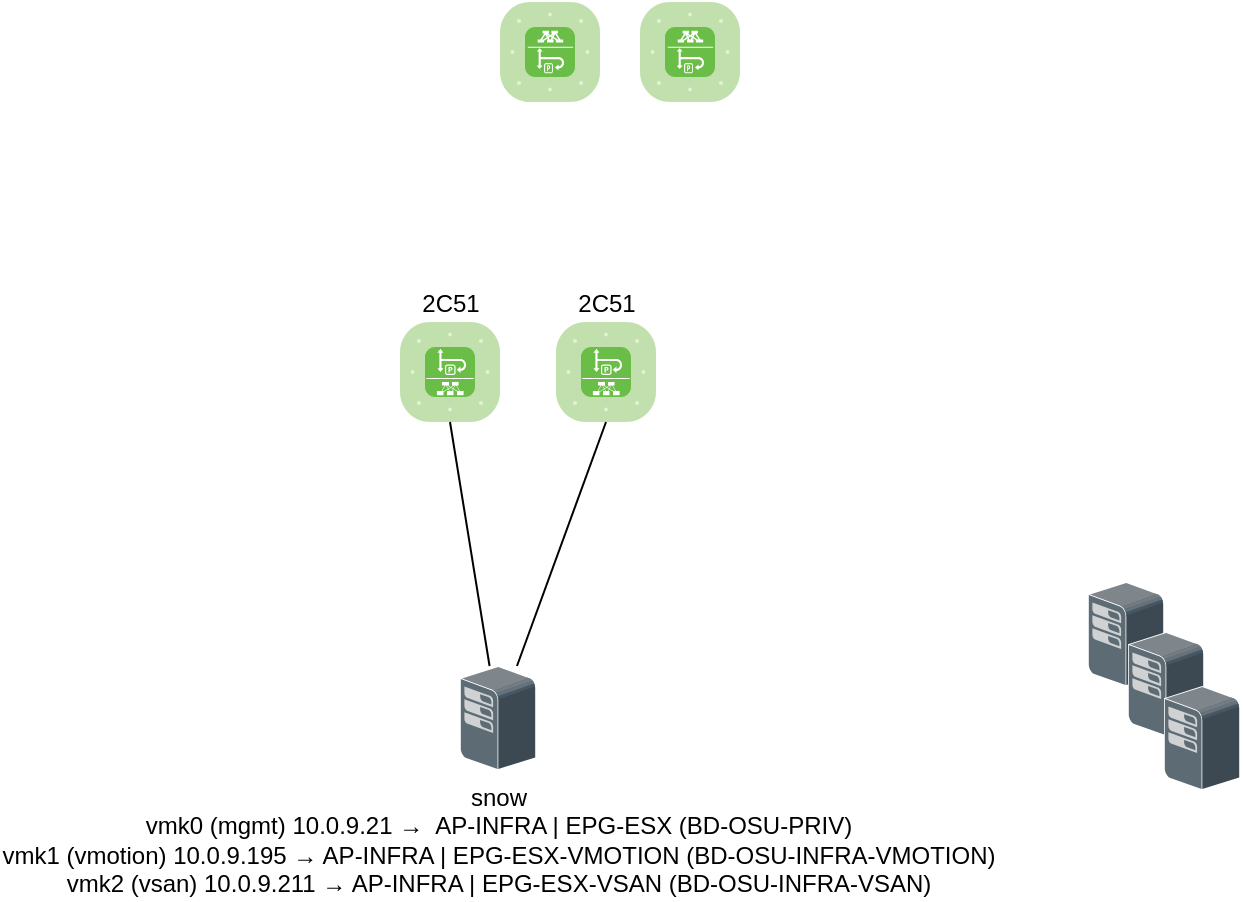 <mxfile version="14.5.4" type="github">
  <diagram id="HhhJA0jkjIQcnTKa6Uss" name="Page-1">
    <mxGraphModel dx="1843" dy="945" grid="1" gridSize="10" guides="1" tooltips="1" connect="1" arrows="1" fold="1" page="1" pageScale="1" pageWidth="1100" pageHeight="850" math="0" shadow="0">
      <root>
        <mxCell id="0" />
        <mxCell id="1" parent="0" />
        <mxCell id="6UK3dRl_GSbIqII08d5U-1" value="&lt;div&gt;snow&lt;/div&gt;&lt;div&gt;vmk0 (mgmt) 10.0.9.21 →&amp;nbsp; AP-INFRA | EPG-ESX (BD-OSU-PRIV)&lt;br&gt;&lt;/div&gt;&lt;div&gt;vmk1 (vmotion) 10.0.9.195 → AP-INFRA | EPG-ESX-VMOTION (BD-OSU-INFRA-VMOTION)&lt;/div&gt;&lt;div&gt;vmk2 (vsan) 10.0.9.211 → AP-INFRA | EPG-ESX-VSAN (BD-OSU-INFRA-VSAN)&lt;/div&gt;" style="shadow=0;dashed=0;html=1;labelPosition=center;verticalLabelPosition=bottom;verticalAlign=top;align=center;outlineConnect=0;shape=mxgraph.veeam.3d.esx_esxi;" vertex="1" parent="1">
          <mxGeometry x="160" y="452" width="38" height="52" as="geometry" />
        </mxCell>
        <mxCell id="6UK3dRl_GSbIqII08d5U-2" value="" style="shadow=0;dashed=0;html=1;labelPosition=center;verticalLabelPosition=bottom;verticalAlign=top;align=center;outlineConnect=0;shape=mxgraph.veeam.3d.esx_esxi;" vertex="1" parent="1">
          <mxGeometry x="474" y="410" width="38" height="52" as="geometry" />
        </mxCell>
        <mxCell id="6UK3dRl_GSbIqII08d5U-3" value="" style="shadow=0;dashed=0;html=1;labelPosition=center;verticalLabelPosition=bottom;verticalAlign=top;align=center;outlineConnect=0;shape=mxgraph.veeam.3d.esx_esxi;" vertex="1" parent="1">
          <mxGeometry x="494" y="435" width="38" height="52" as="geometry" />
        </mxCell>
        <mxCell id="6UK3dRl_GSbIqII08d5U-4" value="" style="shadow=0;dashed=0;html=1;labelPosition=center;verticalLabelPosition=bottom;verticalAlign=top;align=center;outlineConnect=0;shape=mxgraph.veeam.3d.esx_esxi;" vertex="1" parent="1">
          <mxGeometry x="512" y="462" width="38" height="52" as="geometry" />
        </mxCell>
        <mxCell id="6UK3dRl_GSbIqII08d5U-5" value="2C51" style="verticalLabelPosition=top;html=1;fillColor=#6ABD46;strokeColor=#ffffff;verticalAlign=bottom;align=center;points=[[0.085,0.085,0],[0.915,0.085,0],[0.915,0.915,0],[0.085,0.915,0],[0.25,0,0],[0.5,0,0],[0.75,0,0],[1,0.25,0],[1,0.5,0],[1,0.75,0],[0.75,1,0],[0.5,1,0],[0.25,1,0],[0,0.75,0],[0,0.5,0],[0,0.25,0]];pointerEvents=1;shape=mxgraph.cisco_safe.compositeIcon;bgIcon=mxgraph.cisco_safe.architecture.generic_appliance;resIcon=mxgraph.cisco_safe.architecture.aci_leaf_switch;labelPosition=center;" vertex="1" parent="1">
          <mxGeometry x="130" y="280" width="50" height="50" as="geometry" />
        </mxCell>
        <mxCell id="6UK3dRl_GSbIqII08d5U-6" value="2C51" style="verticalLabelPosition=top;html=1;fillColor=#6ABD46;strokeColor=#ffffff;verticalAlign=bottom;align=center;points=[[0.085,0.085,0],[0.915,0.085,0],[0.915,0.915,0],[0.085,0.915,0],[0.25,0,0],[0.5,0,0],[0.75,0,0],[1,0.25,0],[1,0.5,0],[1,0.75,0],[0.75,1,0],[0.5,1,0],[0.25,1,0],[0,0.75,0],[0,0.5,0],[0,0.25,0]];pointerEvents=1;shape=mxgraph.cisco_safe.compositeIcon;bgIcon=mxgraph.cisco_safe.architecture.generic_appliance;resIcon=mxgraph.cisco_safe.architecture.aci_leaf_switch;labelPosition=center;" vertex="1" parent="1">
          <mxGeometry x="208" y="280" width="50" height="50" as="geometry" />
        </mxCell>
        <mxCell id="6UK3dRl_GSbIqII08d5U-7" value="" style="verticalLabelPosition=bottom;html=1;fillColor=#6ABD46;strokeColor=#ffffff;verticalAlign=top;align=center;points=[[0.085,0.085,0],[0.915,0.085,0],[0.915,0.915,0],[0.085,0.915,0],[0.25,0,0],[0.5,0,0],[0.75,0,0],[1,0.25,0],[1,0.5,0],[1,0.75,0],[0.75,1,0],[0.5,1,0],[0.25,1,0],[0,0.75,0],[0,0.5,0],[0,0.25,0]];pointerEvents=1;shape=mxgraph.cisco_safe.compositeIcon;bgIcon=mxgraph.cisco_safe.architecture.generic_appliance;resIcon=mxgraph.cisco_safe.architecture.aci_spine_switch;" vertex="1" parent="1">
          <mxGeometry x="180" y="120" width="50" height="50" as="geometry" />
        </mxCell>
        <mxCell id="6UK3dRl_GSbIqII08d5U-8" value="" style="verticalLabelPosition=bottom;html=1;fillColor=#6ABD46;strokeColor=#ffffff;verticalAlign=top;align=center;points=[[0.085,0.085,0],[0.915,0.085,0],[0.915,0.915,0],[0.085,0.915,0],[0.25,0,0],[0.5,0,0],[0.75,0,0],[1,0.25,0],[1,0.5,0],[1,0.75,0],[0.75,1,0],[0.5,1,0],[0.25,1,0],[0,0.75,0],[0,0.5,0],[0,0.25,0]];pointerEvents=1;shape=mxgraph.cisco_safe.compositeIcon;bgIcon=mxgraph.cisco_safe.architecture.generic_appliance;resIcon=mxgraph.cisco_safe.architecture.aci_spine_switch;" vertex="1" parent="1">
          <mxGeometry x="250" y="120" width="50" height="50" as="geometry" />
        </mxCell>
        <mxCell id="6UK3dRl_GSbIqII08d5U-9" value="" style="endArrow=none;html=1;entryX=0.5;entryY=1;entryDx=0;entryDy=0;entryPerimeter=0;" edge="1" parent="1" source="6UK3dRl_GSbIqII08d5U-1" target="6UK3dRl_GSbIqII08d5U-5">
          <mxGeometry width="50" height="50" relative="1" as="geometry">
            <mxPoint x="460" y="510" as="sourcePoint" />
            <mxPoint x="510" y="460" as="targetPoint" />
          </mxGeometry>
        </mxCell>
        <mxCell id="6UK3dRl_GSbIqII08d5U-10" value="" style="endArrow=none;html=1;entryX=0.5;entryY=1;entryDx=0;entryDy=0;entryPerimeter=0;" edge="1" parent="1" source="6UK3dRl_GSbIqII08d5U-1" target="6UK3dRl_GSbIqII08d5U-6">
          <mxGeometry width="50" height="50" relative="1" as="geometry">
            <mxPoint x="220" y="440" as="sourcePoint" />
            <mxPoint x="510" y="460" as="targetPoint" />
          </mxGeometry>
        </mxCell>
      </root>
    </mxGraphModel>
  </diagram>
</mxfile>
